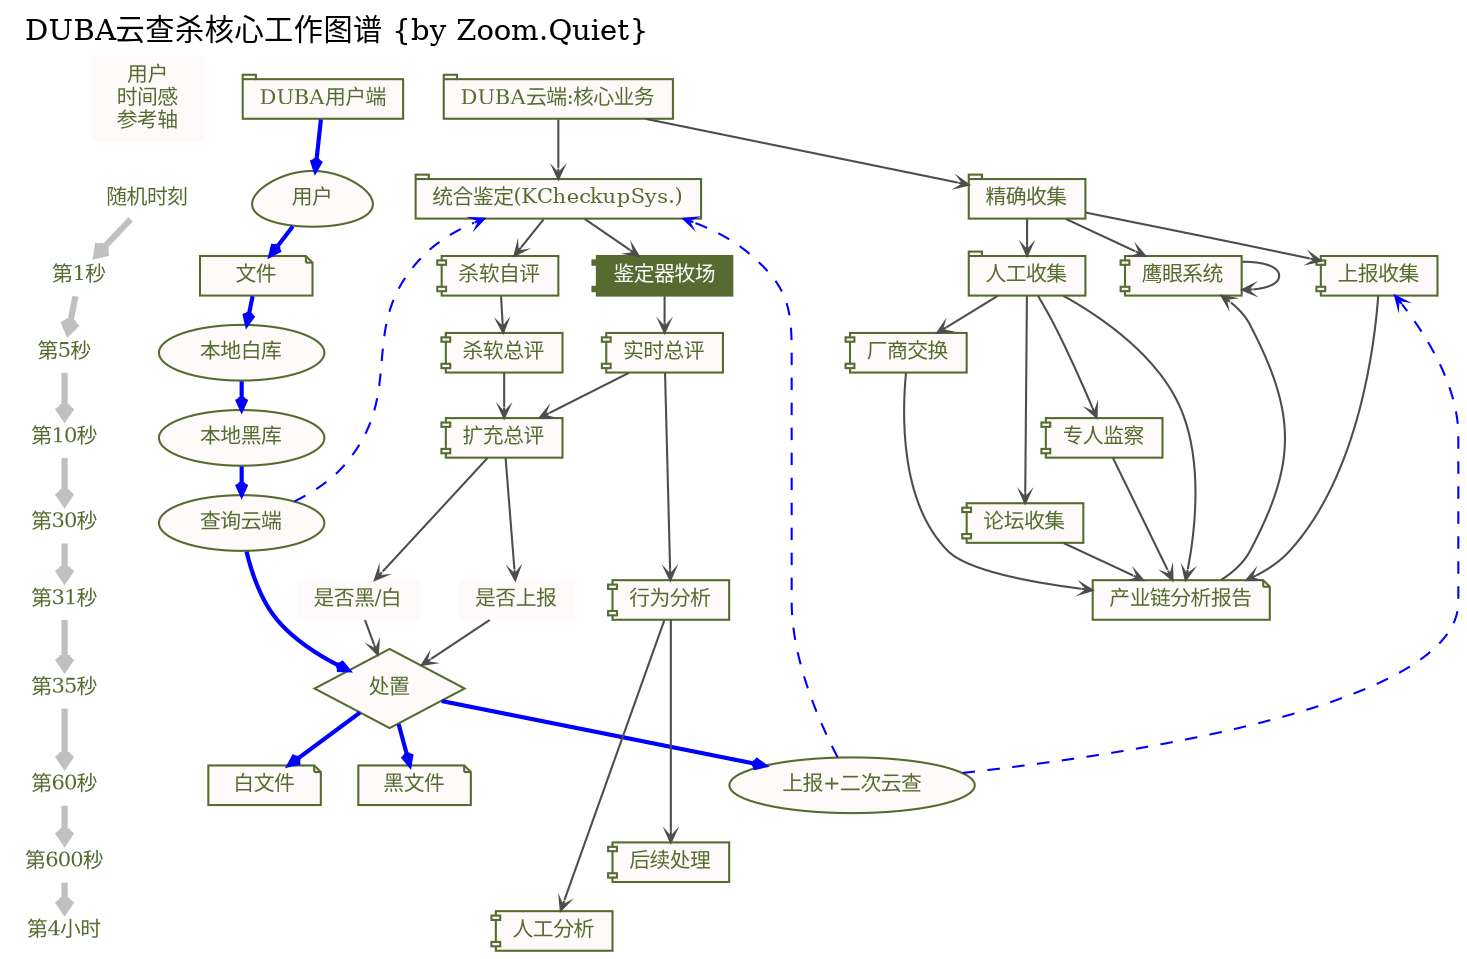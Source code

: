 digraph G {
    /*全局设定*/
    graph [label="DUBA云查杀核心工作图谱 {by Zoom.Quiet}",
        labeljust="l",labelloc="t",center=1,
        ranksep=0.2,center=1,ratio=compress,
        rankdir=TB,
        ];

    node[fontsize=10.0,height=0.1,
        style=filled,fillcolor=snow,
        color=darkolivegreen,fontcolor=darkolivegreen,
        shape=plaintext,
        ];

    edge [fontsize=9.0,fontcolor=yellowgreen,
        fontcolor=gray25,
        color=gray30,
		arrowsize=0.5,arrowhead=vee,arrowtail=none,
        ];

    /*图元声明
    start       [label="流程开始/结束",shape=point];
    end         [label="",shape=doublecircle,fillcolor=red];

    box         [label="实体/对象",shape=box];
    ellipse     [label="行动/节点",shape=ellipse];
    egg         [label="用户/人物",shape=egg];
    plaintext   [label="状态/属性",shape=plaintext,fillcolor=whitesmoke];
    diamond     [label="判别",shape=diamond];
    note        [label="注释",shape=note];
    tab         [label="目录/模块",shape=tab];
    db          [label="数据库",shape=box3d];
    component   [label="主机/组件",shape=component];
    h4 [label="第4小时"];
    */
    ttag [label="用户\n时间感\n参考轴"];
    ran [label="随机时刻",fillcolor=none];
    s1 [label="第1秒",fillcolor=none];
    s5 [label="第5秒",fillcolor=none];
    s10 [label="第10秒",fillcolor=none];
    s30 [label="第30秒",fillcolor=none];
    s31 [label="第31秒",fillcolor=none];
    s35 [label="第35秒",fillcolor=none];
    s60 [label="第60秒",fillcolor=none];
    s600 [label="第600秒",fillcolor=none];
    h4 [label="第4小时",fillcolor=none];
    ran->s1->s5->s10->s30->s31->s35->s60->s600->h4 [color=gray,style="setlinewidth(3)"];

    user [label="用户",shape=egg];
/*
    subgraph clusterClient {
    label="DUBA用户端"; color=blue;fontcolor=dimgrey;labeljust="l";labelloc="t";fontsize=11.0;
*/
    clientHost [label="DUBA用户端",shape=tab];
        file [label="文件",shape=note];
        locwlist [label="本地白库",shape=ellipse];
        locblist [label="本地黑库",shape=ellipse];
        askcloud [label="查询云端",shape=ellipse];
        goon [label="处置",shape=diamond];
            wfile [label="白文件",shape=note];
            bfile [label="黑文件",shape=note];
        sentcloud [label="上报+二次云查",shape=ellipse];
/*
    }   
*/

    isborw [label="是否黑/白"];
    isup [label="是否上报"];
/*
    subgraph clusterCloud {
    label="DUBA云端:核心业务"; color=blue;fontcolor=dimgrey;labeljust="l";labelloc="t";fontsize=11.0;


            

*/
    cloudSrv [label="DUBA云端:核心业务",shape=tab];
        colleter [label="精确收集",shape=tab];
            hawkeye [label="鹰眼系统",shape=component];
            upbox [label="上报收集",shape=component];
            byman [label="人工收集",shape=tab];
                exchange [label="厂商交换",shape=component];
                bbscol [label="论坛收集",shape=component];
                handcol [label="专人监察",shape=component];
            blinkrep [label="产业链分析报告",shape=note];

        mixjudge [label="统合鉴定(KCheckupSys.)",shape=tab];
            kvmatrix [label="杀软自评",shape=component];
                kvgc [label="杀软总评",shape=component];
            jmatrix [label="鉴定器牧场",shape=component,fontcolor=white,fillcolor=darkolivegreen];
                gcmatrix [label="实时总评",shape=component];
            extgc [label="扩充总评",shape=component];

            actjudge [label="行为分析",shape=component];
            manjudge [label="人工分析",shape=component];
        exprocess [label="后续处理",shape=component];
/*
    }    
        askcloud->cloudSrv;
*/
    /*图例关系 ,style="setlinewidth(2)"*/
    clientHost->user [color=blue,style="setlinewidth(2)"];
    user->file->locwlist->locblist->askcloud->goon [color=blue,style="setlinewidth(2)"];
        goon->wfile[color=blue,style="setlinewidth(2)"];
        goon->bfile[color=blue,style="setlinewidth(2)"];
        goon->sentcloud [color=blue,style="setlinewidth(2)"];
            sentcloud->mixjudge [color=blue,style=dashed];
            sentcloud->upbox [color=blue,style=dashed];
    askcloud->mixjudge [color=blue,style=dashed];
    
    { rank=same; ttag    clientHost cloudSrv; }
    { rank=same; ran user mixjudge colleter; }
    { rank=same; s1     file kvmatrix jmatrix hawkeye upbox byman; }
    { rank=same; s5     locwlist kvgc gcmatrix exchange; }
    { rank=same; s10    locblist  extgc handcol; }
    { rank=same; s30    askcloud bbscol; }
    { rank=same; s31    actjudge  isborw isup blinkrep; }
    { rank=same; s35    goon  ; }
    { rank=same; s60    wfile bfile sentcloud ; }
    { rank=same; s600   exprocess; }
    { rank=same; h4     manjudge ; }

    cloudSrv->mixjudge;
        mixjudge->kvmatrix->kvgc;
        mixjudge->jmatrix->gcmatrix;
            kvgc->extgc
            gcmatrix->extgc;
        extgc->isborw;
        extgc->isup;
            isborw->goon;
            isup->goon;
        gcmatrix->actjudge->manjudge;
            actjudge->exprocess;

    cloudSrv->colleter->hawkeye;
        colleter->upbox;
        colleter->byman;
            byman->exchange;
            byman->bbscol;
            byman->handcol;
        upbox->blinkrep;
        byman->blinkrep;
        exchange->blinkrep;
        bbscol->blinkrep;
        handcol->blinkrep;
        blinkrep->hawkeye;
        hawkeye->hawkeye;

edge [style=invis];
    ttag->ran;
    ttag->clientHost->cloudSrv;
    ran->user->mixjudge->colleter;

}

